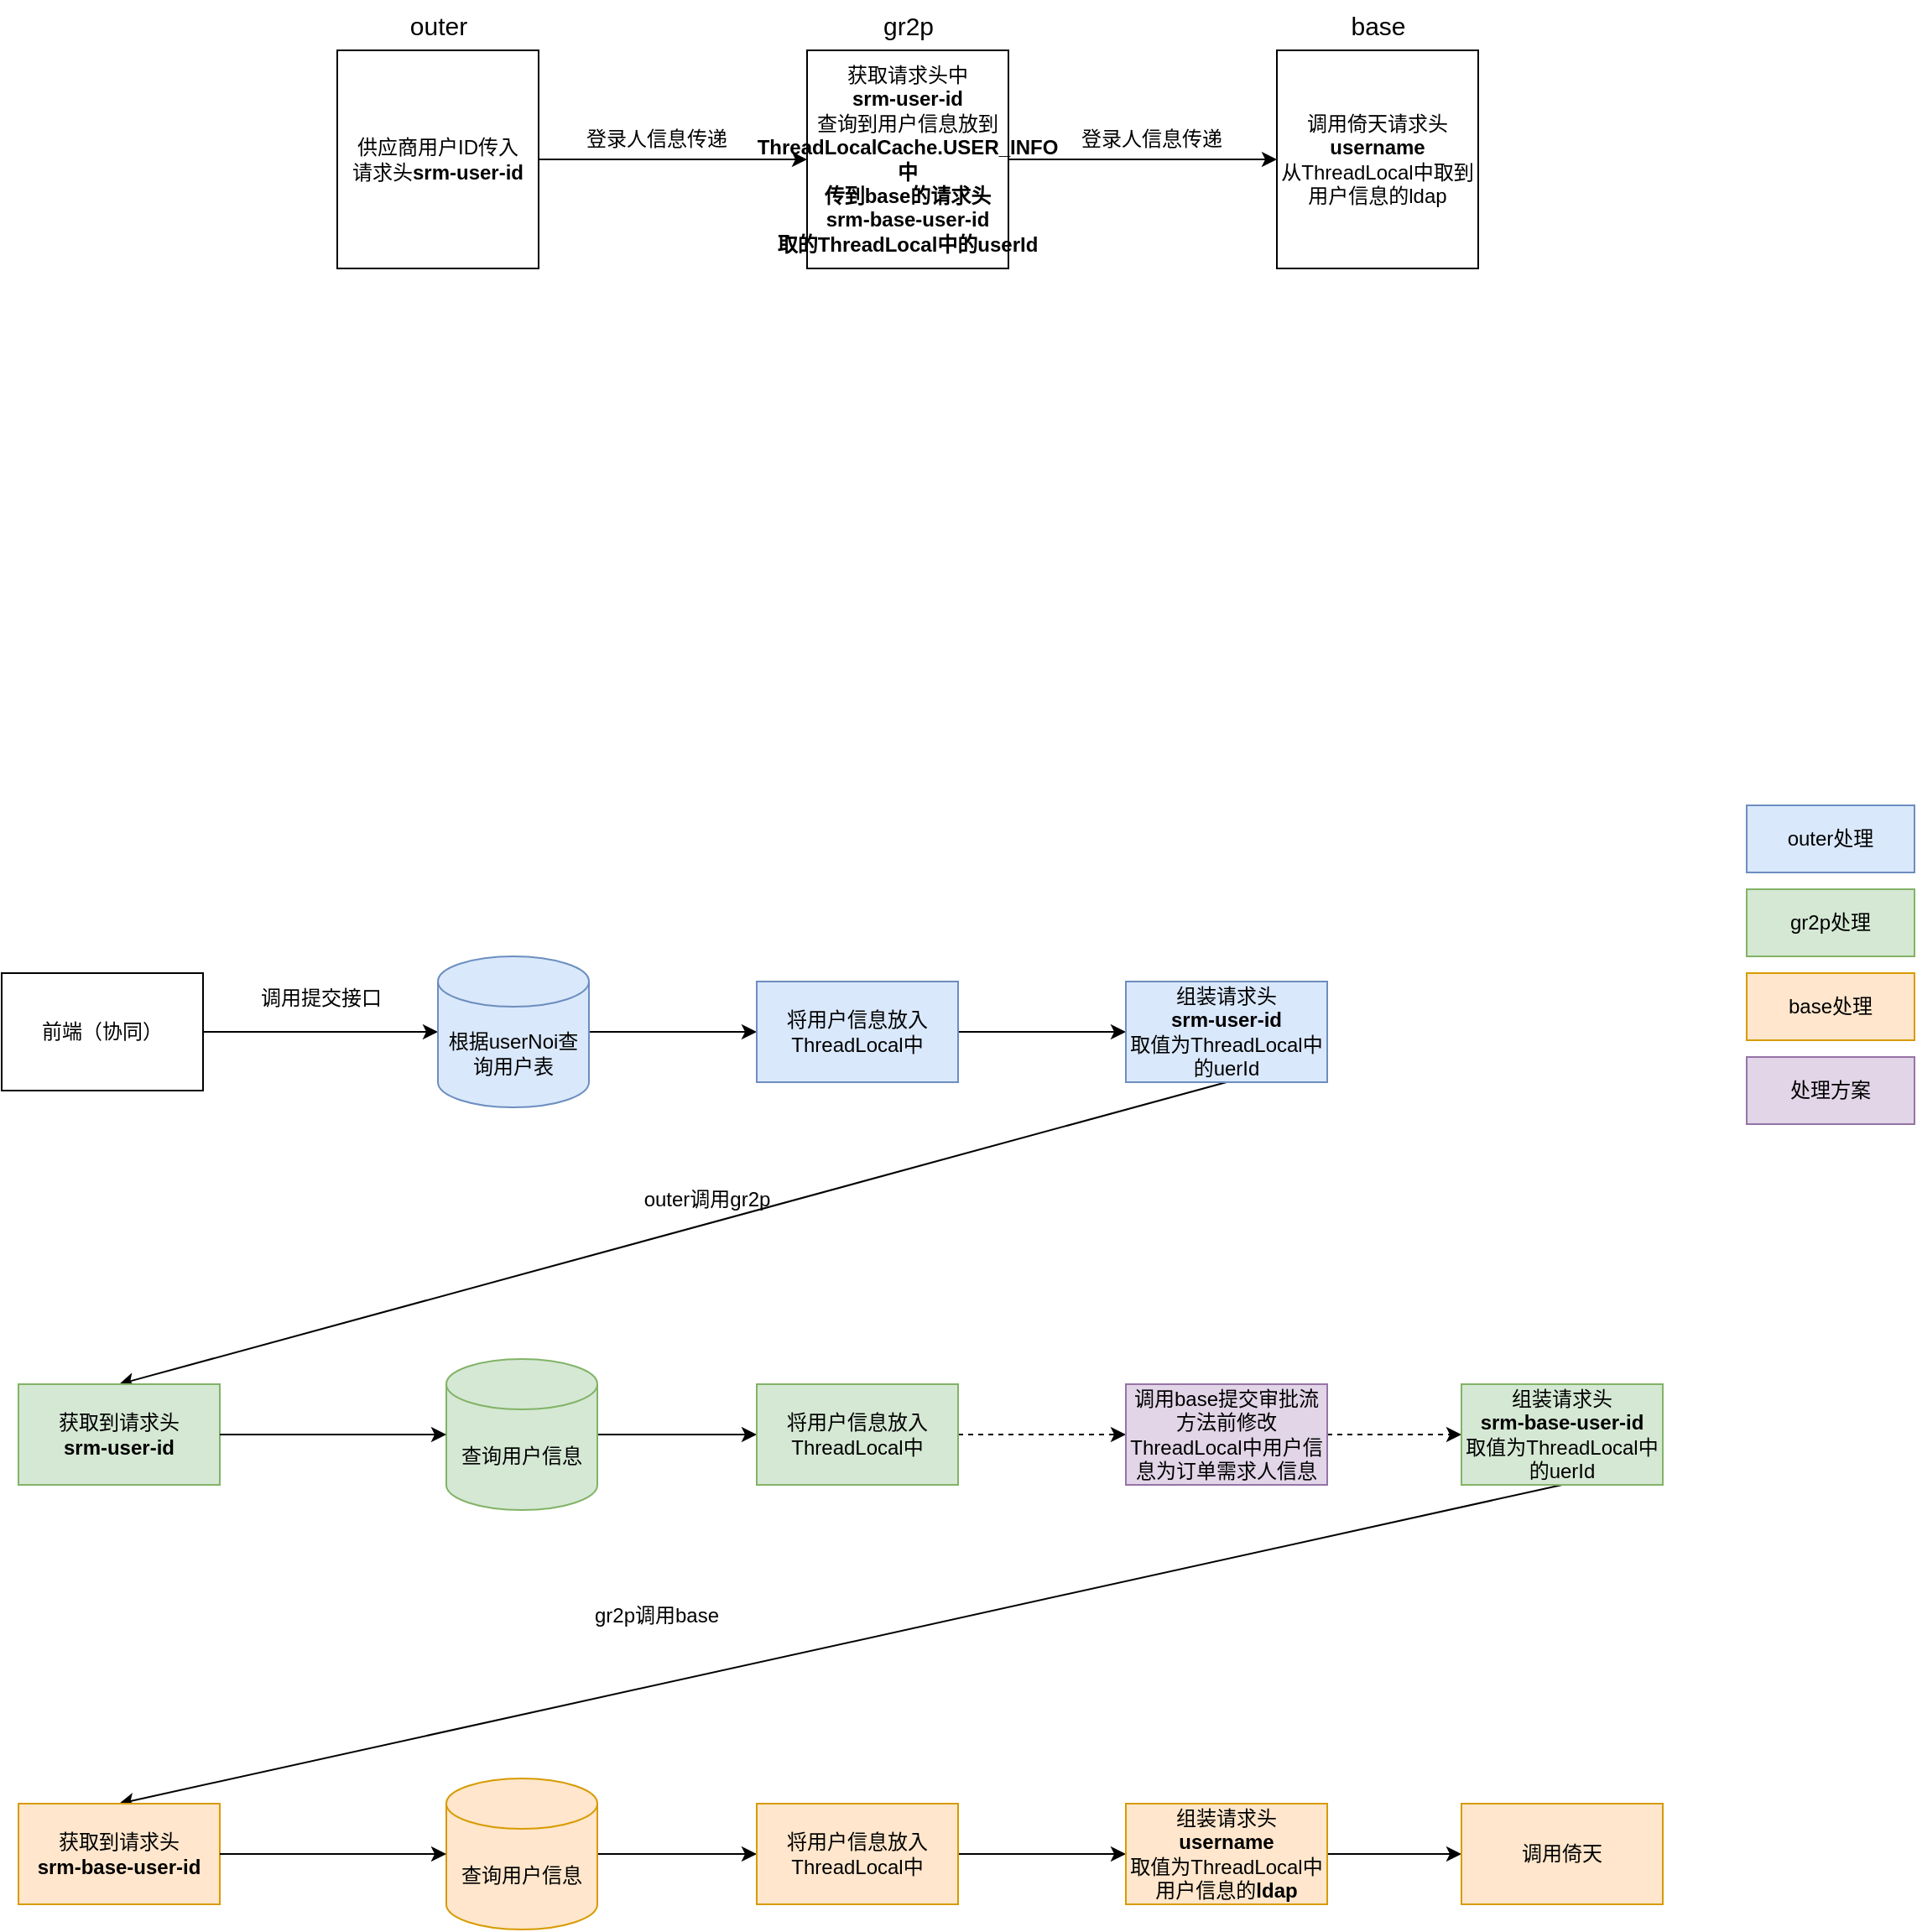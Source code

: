 <mxfile version="24.7.16">
  <diagram name="第 1 页" id="oQWBRpExy0dYVuaQFnPu">
    <mxGraphModel dx="1434" dy="841" grid="1" gridSize="10" guides="1" tooltips="1" connect="1" arrows="1" fold="1" page="1" pageScale="1" pageWidth="5000" pageHeight="20000" math="0" shadow="0">
      <root>
        <mxCell id="0" />
        <mxCell id="1" parent="0" />
        <mxCell id="qF1O0gJKwTEx5X9vgZdj-10" style="edgeStyle=orthogonalEdgeStyle;rounded=0;orthogonalLoop=1;jettySize=auto;html=1;entryX=0;entryY=0.5;entryDx=0;entryDy=0;" edge="1" parent="1" source="qF1O0gJKwTEx5X9vgZdj-6" target="qF1O0gJKwTEx5X9vgZdj-8">
          <mxGeometry relative="1" as="geometry" />
        </mxCell>
        <mxCell id="qF1O0gJKwTEx5X9vgZdj-6" value="供应商用户ID传入&lt;div&gt;请求头&lt;b&gt;srm-user-id&lt;/b&gt;&lt;/div&gt;" style="rounded=0;whiteSpace=wrap;html=1;" vertex="1" parent="1">
          <mxGeometry x="390" y="870" width="120" height="130" as="geometry" />
        </mxCell>
        <mxCell id="qF1O0gJKwTEx5X9vgZdj-7" value="&lt;font style=&quot;font-size: 15px;&quot;&gt;outer&lt;/font&gt;" style="text;html=1;align=center;verticalAlign=middle;resizable=0;points=[];autosize=1;strokeColor=none;fillColor=none;" vertex="1" parent="1">
          <mxGeometry x="420" y="840" width="60" height="30" as="geometry" />
        </mxCell>
        <mxCell id="qF1O0gJKwTEx5X9vgZdj-13" style="edgeStyle=orthogonalEdgeStyle;rounded=0;orthogonalLoop=1;jettySize=auto;html=1;entryX=0;entryY=0.5;entryDx=0;entryDy=0;" edge="1" parent="1" source="qF1O0gJKwTEx5X9vgZdj-8" target="qF1O0gJKwTEx5X9vgZdj-11">
          <mxGeometry relative="1" as="geometry" />
        </mxCell>
        <mxCell id="qF1O0gJKwTEx5X9vgZdj-8" value="获取请求头中&lt;div&gt;&lt;b&gt;srm-user-id&lt;/b&gt;&lt;/div&gt;&lt;div&gt;查询到用户信息放到&lt;/div&gt;&lt;div&gt;&lt;b&gt;ThreadLocalCache.USER_INFO中&lt;/b&gt;&lt;br&gt;&lt;/div&gt;&lt;div&gt;&lt;b&gt;传到base的请求头&lt;/b&gt;&lt;/div&gt;&lt;div&gt;&lt;span style=&quot;background-color: initial;&quot;&gt;&lt;b&gt;srm-base-user-id&lt;/b&gt;&lt;/span&gt;&lt;/div&gt;&lt;div&gt;&lt;span style=&quot;background-color: initial;&quot;&gt;&lt;b&gt;取的ThreadLocal中的userId&lt;/b&gt;&lt;/span&gt;&lt;/div&gt;" style="rounded=0;whiteSpace=wrap;html=1;" vertex="1" parent="1">
          <mxGeometry x="670" y="870" width="120" height="130" as="geometry" />
        </mxCell>
        <mxCell id="qF1O0gJKwTEx5X9vgZdj-9" value="&lt;font style=&quot;font-size: 15px;&quot;&gt;gr2p&lt;/font&gt;" style="text;html=1;align=center;verticalAlign=middle;resizable=0;points=[];autosize=1;strokeColor=none;fillColor=none;" vertex="1" parent="1">
          <mxGeometry x="705" y="840" width="50" height="30" as="geometry" />
        </mxCell>
        <mxCell id="qF1O0gJKwTEx5X9vgZdj-11" value="调用倚天请求头&lt;div&gt;&lt;b&gt;username&lt;/b&gt;&lt;/div&gt;&lt;div&gt;从ThreadLocal中取到用户信息的ldap&lt;/div&gt;" style="rounded=0;whiteSpace=wrap;html=1;" vertex="1" parent="1">
          <mxGeometry x="950" y="870" width="120" height="130" as="geometry" />
        </mxCell>
        <mxCell id="qF1O0gJKwTEx5X9vgZdj-12" value="&lt;font style=&quot;font-size: 15px;&quot;&gt;base&lt;/font&gt;" style="text;html=1;align=center;verticalAlign=middle;resizable=0;points=[];autosize=1;strokeColor=none;fillColor=none;" vertex="1" parent="1">
          <mxGeometry x="980" y="840" width="60" height="30" as="geometry" />
        </mxCell>
        <mxCell id="qF1O0gJKwTEx5X9vgZdj-14" value="登录人信息传递" style="text;html=1;align=center;verticalAlign=middle;resizable=0;points=[];autosize=1;strokeColor=none;fillColor=none;" vertex="1" parent="1">
          <mxGeometry x="525" y="908" width="110" height="30" as="geometry" />
        </mxCell>
        <mxCell id="qF1O0gJKwTEx5X9vgZdj-15" value="登录人信息传递" style="text;html=1;align=center;verticalAlign=middle;resizable=0;points=[];autosize=1;strokeColor=none;fillColor=none;" vertex="1" parent="1">
          <mxGeometry x="820" y="908" width="110" height="30" as="geometry" />
        </mxCell>
        <mxCell id="qF1O0gJKwTEx5X9vgZdj-18" value="" style="edgeStyle=orthogonalEdgeStyle;rounded=0;orthogonalLoop=1;jettySize=auto;html=1;entryX=0;entryY=0.5;entryDx=0;entryDy=0;entryPerimeter=0;" edge="1" parent="1" source="qF1O0gJKwTEx5X9vgZdj-16" target="qF1O0gJKwTEx5X9vgZdj-21">
          <mxGeometry relative="1" as="geometry">
            <mxPoint x="430" y="1450" as="targetPoint" />
          </mxGeometry>
        </mxCell>
        <mxCell id="qF1O0gJKwTEx5X9vgZdj-16" value="前端（协同）" style="rounded=0;whiteSpace=wrap;html=1;" vertex="1" parent="1">
          <mxGeometry x="190" y="1420" width="120" height="70" as="geometry" />
        </mxCell>
        <mxCell id="qF1O0gJKwTEx5X9vgZdj-19" value="调用提交接口" style="text;html=1;align=center;verticalAlign=middle;resizable=0;points=[];autosize=1;strokeColor=none;fillColor=none;" vertex="1" parent="1">
          <mxGeometry x="330" y="1420" width="100" height="30" as="geometry" />
        </mxCell>
        <mxCell id="qF1O0gJKwTEx5X9vgZdj-24" value="" style="edgeStyle=orthogonalEdgeStyle;rounded=0;orthogonalLoop=1;jettySize=auto;html=1;" edge="1" parent="1" source="qF1O0gJKwTEx5X9vgZdj-21" target="qF1O0gJKwTEx5X9vgZdj-23">
          <mxGeometry relative="1" as="geometry" />
        </mxCell>
        <mxCell id="qF1O0gJKwTEx5X9vgZdj-21" value="根据userNoi查询用户表" style="shape=cylinder3;whiteSpace=wrap;html=1;boundedLbl=1;backgroundOutline=1;size=15;fillColor=#dae8fc;strokeColor=#6c8ebf;" vertex="1" parent="1">
          <mxGeometry x="450" y="1410" width="90" height="90" as="geometry" />
        </mxCell>
        <mxCell id="qF1O0gJKwTEx5X9vgZdj-26" value="" style="edgeStyle=orthogonalEdgeStyle;rounded=0;orthogonalLoop=1;jettySize=auto;html=1;" edge="1" parent="1" source="qF1O0gJKwTEx5X9vgZdj-23" target="qF1O0gJKwTEx5X9vgZdj-25">
          <mxGeometry relative="1" as="geometry" />
        </mxCell>
        <mxCell id="qF1O0gJKwTEx5X9vgZdj-23" value="将用户信息放入ThreadLocal中" style="whiteSpace=wrap;html=1;fillColor=#dae8fc;strokeColor=#6c8ebf;" vertex="1" parent="1">
          <mxGeometry x="640" y="1425" width="120" height="60" as="geometry" />
        </mxCell>
        <mxCell id="qF1O0gJKwTEx5X9vgZdj-45" style="rounded=0;orthogonalLoop=1;jettySize=auto;html=1;entryX=0.5;entryY=0;entryDx=0;entryDy=0;exitX=0.5;exitY=1;exitDx=0;exitDy=0;" edge="1" parent="1" source="qF1O0gJKwTEx5X9vgZdj-25" target="qF1O0gJKwTEx5X9vgZdj-28">
          <mxGeometry relative="1" as="geometry">
            <mxPoint x="870" y="1550" as="targetPoint" />
          </mxGeometry>
        </mxCell>
        <mxCell id="qF1O0gJKwTEx5X9vgZdj-25" value="组装请求头&lt;div&gt;&lt;b&gt;srm-user-id&lt;/b&gt;&lt;/div&gt;&lt;div&gt;取值为ThreadLocal中的uerId&lt;/div&gt;" style="whiteSpace=wrap;html=1;fillColor=#dae8fc;strokeColor=#6c8ebf;rounded=0;" vertex="1" parent="1">
          <mxGeometry x="860" y="1425" width="120" height="60" as="geometry" />
        </mxCell>
        <mxCell id="qF1O0gJKwTEx5X9vgZdj-28" value="获取到请求头&lt;div&gt;&lt;b&gt;srm-user-id&lt;/b&gt;&lt;br&gt;&lt;/div&gt;" style="whiteSpace=wrap;html=1;fillColor=#d5e8d4;strokeColor=#82b366;" vertex="1" parent="1">
          <mxGeometry x="200" y="1665" width="120" height="60" as="geometry" />
        </mxCell>
        <mxCell id="qF1O0gJKwTEx5X9vgZdj-31" value="outer调用gr2p" style="text;html=1;align=center;verticalAlign=middle;resizable=0;points=[];autosize=1;strokeColor=none;fillColor=none;" vertex="1" parent="1">
          <mxGeometry x="560" y="1540" width="100" height="30" as="geometry" />
        </mxCell>
        <mxCell id="qF1O0gJKwTEx5X9vgZdj-38" value="" style="edgeStyle=orthogonalEdgeStyle;rounded=0;orthogonalLoop=1;jettySize=auto;html=1;" edge="1" parent="1" source="qF1O0gJKwTEx5X9vgZdj-35" target="qF1O0gJKwTEx5X9vgZdj-37">
          <mxGeometry relative="1" as="geometry" />
        </mxCell>
        <mxCell id="qF1O0gJKwTEx5X9vgZdj-35" value="查询用户信息" style="shape=cylinder3;whiteSpace=wrap;html=1;boundedLbl=1;backgroundOutline=1;size=15;fillColor=#d5e8d4;strokeColor=#82b366;" vertex="1" parent="1">
          <mxGeometry x="455" y="1650" width="90" height="90" as="geometry" />
        </mxCell>
        <mxCell id="qF1O0gJKwTEx5X9vgZdj-36" style="edgeStyle=orthogonalEdgeStyle;rounded=0;orthogonalLoop=1;jettySize=auto;html=1;entryX=0;entryY=0.5;entryDx=0;entryDy=0;entryPerimeter=0;" edge="1" parent="1" source="qF1O0gJKwTEx5X9vgZdj-28" target="qF1O0gJKwTEx5X9vgZdj-35">
          <mxGeometry relative="1" as="geometry" />
        </mxCell>
        <mxCell id="qF1O0gJKwTEx5X9vgZdj-40" value="" style="edgeStyle=orthogonalEdgeStyle;rounded=0;orthogonalLoop=1;jettySize=auto;html=1;dashed=1;" edge="1" parent="1" source="qF1O0gJKwTEx5X9vgZdj-37" target="qF1O0gJKwTEx5X9vgZdj-39">
          <mxGeometry relative="1" as="geometry" />
        </mxCell>
        <mxCell id="qF1O0gJKwTEx5X9vgZdj-37" value="将用户信息放入ThreadLocal中" style="whiteSpace=wrap;html=1;fillColor=#d5e8d4;strokeColor=#82b366;" vertex="1" parent="1">
          <mxGeometry x="640" y="1665" width="120" height="60" as="geometry" />
        </mxCell>
        <mxCell id="qF1O0gJKwTEx5X9vgZdj-54" style="rounded=0;orthogonalLoop=1;jettySize=auto;html=1;exitX=0.5;exitY=1;exitDx=0;exitDy=0;entryX=0.5;entryY=0;entryDx=0;entryDy=0;" edge="1" parent="1" source="qF1O0gJKwTEx5X9vgZdj-62" target="qF1O0gJKwTEx5X9vgZdj-46">
          <mxGeometry relative="1" as="geometry">
            <mxPoint x="270" y="1910" as="targetPoint" />
          </mxGeometry>
        </mxCell>
        <mxCell id="qF1O0gJKwTEx5X9vgZdj-63" value="" style="edgeStyle=orthogonalEdgeStyle;rounded=0;orthogonalLoop=1;jettySize=auto;html=1;dashed=1;" edge="1" parent="1" source="qF1O0gJKwTEx5X9vgZdj-39" target="qF1O0gJKwTEx5X9vgZdj-62">
          <mxGeometry relative="1" as="geometry" />
        </mxCell>
        <mxCell id="qF1O0gJKwTEx5X9vgZdj-39" value="调用base提交审批流方法前修改ThreadLocal中用户信息为订单需求人信息" style="whiteSpace=wrap;html=1;fillColor=#e1d5e7;strokeColor=#9673a6;" vertex="1" parent="1">
          <mxGeometry x="860" y="1665" width="120" height="60" as="geometry" />
        </mxCell>
        <mxCell id="qF1O0gJKwTEx5X9vgZdj-46" value="获取到请求头&lt;div&gt;&lt;b&gt;srm-base-user-id&lt;/b&gt;&lt;br&gt;&lt;/div&gt;" style="whiteSpace=wrap;html=1;fillColor=#ffe6cc;strokeColor=#d79b00;" vertex="1" parent="1">
          <mxGeometry x="200" y="1915" width="120" height="60" as="geometry" />
        </mxCell>
        <mxCell id="qF1O0gJKwTEx5X9vgZdj-47" value="" style="edgeStyle=orthogonalEdgeStyle;rounded=0;orthogonalLoop=1;jettySize=auto;html=1;" edge="1" source="qF1O0gJKwTEx5X9vgZdj-48" target="qF1O0gJKwTEx5X9vgZdj-51" parent="1">
          <mxGeometry relative="1" as="geometry" />
        </mxCell>
        <mxCell id="qF1O0gJKwTEx5X9vgZdj-48" value="查询用户信息" style="shape=cylinder3;whiteSpace=wrap;html=1;boundedLbl=1;backgroundOutline=1;size=15;fillColor=#ffe6cc;strokeColor=#d79b00;" vertex="1" parent="1">
          <mxGeometry x="455" y="1900" width="90" height="90" as="geometry" />
        </mxCell>
        <mxCell id="qF1O0gJKwTEx5X9vgZdj-49" style="edgeStyle=orthogonalEdgeStyle;rounded=0;orthogonalLoop=1;jettySize=auto;html=1;entryX=0;entryY=0.5;entryDx=0;entryDy=0;entryPerimeter=0;" edge="1" source="qF1O0gJKwTEx5X9vgZdj-46" target="qF1O0gJKwTEx5X9vgZdj-48" parent="1">
          <mxGeometry relative="1" as="geometry" />
        </mxCell>
        <mxCell id="qF1O0gJKwTEx5X9vgZdj-50" value="" style="edgeStyle=orthogonalEdgeStyle;rounded=0;orthogonalLoop=1;jettySize=auto;html=1;" edge="1" source="qF1O0gJKwTEx5X9vgZdj-51" target="qF1O0gJKwTEx5X9vgZdj-52" parent="1">
          <mxGeometry relative="1" as="geometry" />
        </mxCell>
        <mxCell id="qF1O0gJKwTEx5X9vgZdj-51" value="将用户信息放入ThreadLocal中" style="whiteSpace=wrap;html=1;fillColor=#ffe6cc;strokeColor=#d79b00;" vertex="1" parent="1">
          <mxGeometry x="640" y="1915" width="120" height="60" as="geometry" />
        </mxCell>
        <mxCell id="qF1O0gJKwTEx5X9vgZdj-57" value="" style="edgeStyle=orthogonalEdgeStyle;rounded=0;orthogonalLoop=1;jettySize=auto;html=1;" edge="1" parent="1" source="qF1O0gJKwTEx5X9vgZdj-52" target="qF1O0gJKwTEx5X9vgZdj-56">
          <mxGeometry relative="1" as="geometry" />
        </mxCell>
        <mxCell id="qF1O0gJKwTEx5X9vgZdj-52" value="组装请求头&lt;div&gt;&lt;b&gt;username&lt;/b&gt;&lt;br&gt;&lt;/div&gt;&lt;div&gt;取值为ThreadLocal中用户信息的&lt;b&gt;ldap&lt;/b&gt;&lt;/div&gt;" style="whiteSpace=wrap;html=1;fillColor=#ffe6cc;strokeColor=#d79b00;" vertex="1" parent="1">
          <mxGeometry x="860" y="1915" width="120" height="60" as="geometry" />
        </mxCell>
        <mxCell id="qF1O0gJKwTEx5X9vgZdj-55" value="gr2p调用base" style="text;html=1;align=center;verticalAlign=middle;resizable=0;points=[];autosize=1;strokeColor=none;fillColor=none;" vertex="1" parent="1">
          <mxGeometry x="530" y="1788" width="100" height="30" as="geometry" />
        </mxCell>
        <mxCell id="qF1O0gJKwTEx5X9vgZdj-56" value="调用倚天" style="whiteSpace=wrap;html=1;fillColor=#ffe6cc;strokeColor=#d79b00;" vertex="1" parent="1">
          <mxGeometry x="1060" y="1915" width="120" height="60" as="geometry" />
        </mxCell>
        <mxCell id="qF1O0gJKwTEx5X9vgZdj-59" value="outer处理" style="rounded=0;whiteSpace=wrap;html=1;fillColor=#dae8fc;strokeColor=#6c8ebf;" vertex="1" parent="1">
          <mxGeometry x="1230" y="1320" width="100" height="40" as="geometry" />
        </mxCell>
        <mxCell id="qF1O0gJKwTEx5X9vgZdj-60" value="gr2p处理" style="rounded=0;whiteSpace=wrap;html=1;fillColor=#d5e8d4;strokeColor=#82b366;" vertex="1" parent="1">
          <mxGeometry x="1230" y="1370" width="100" height="40" as="geometry" />
        </mxCell>
        <mxCell id="qF1O0gJKwTEx5X9vgZdj-61" value="base处理" style="rounded=0;whiteSpace=wrap;html=1;fillColor=#ffe6cc;strokeColor=#d79b00;" vertex="1" parent="1">
          <mxGeometry x="1230" y="1420" width="100" height="40" as="geometry" />
        </mxCell>
        <mxCell id="qF1O0gJKwTEx5X9vgZdj-62" value="组装请求头&lt;div&gt;&lt;b&gt;srm-base-user-id&lt;/b&gt;&lt;br&gt;&lt;/div&gt;&lt;div&gt;取值为ThreadLocal中的uerId&lt;/div&gt;" style="whiteSpace=wrap;html=1;fillColor=#d5e8d4;strokeColor=#82b366;" vertex="1" parent="1">
          <mxGeometry x="1060" y="1665" width="120" height="60" as="geometry" />
        </mxCell>
        <mxCell id="qF1O0gJKwTEx5X9vgZdj-64" value="处理方案" style="rounded=0;whiteSpace=wrap;html=1;fillColor=#e1d5e7;strokeColor=#9673a6;" vertex="1" parent="1">
          <mxGeometry x="1230" y="1470" width="100" height="40" as="geometry" />
        </mxCell>
      </root>
    </mxGraphModel>
  </diagram>
</mxfile>
